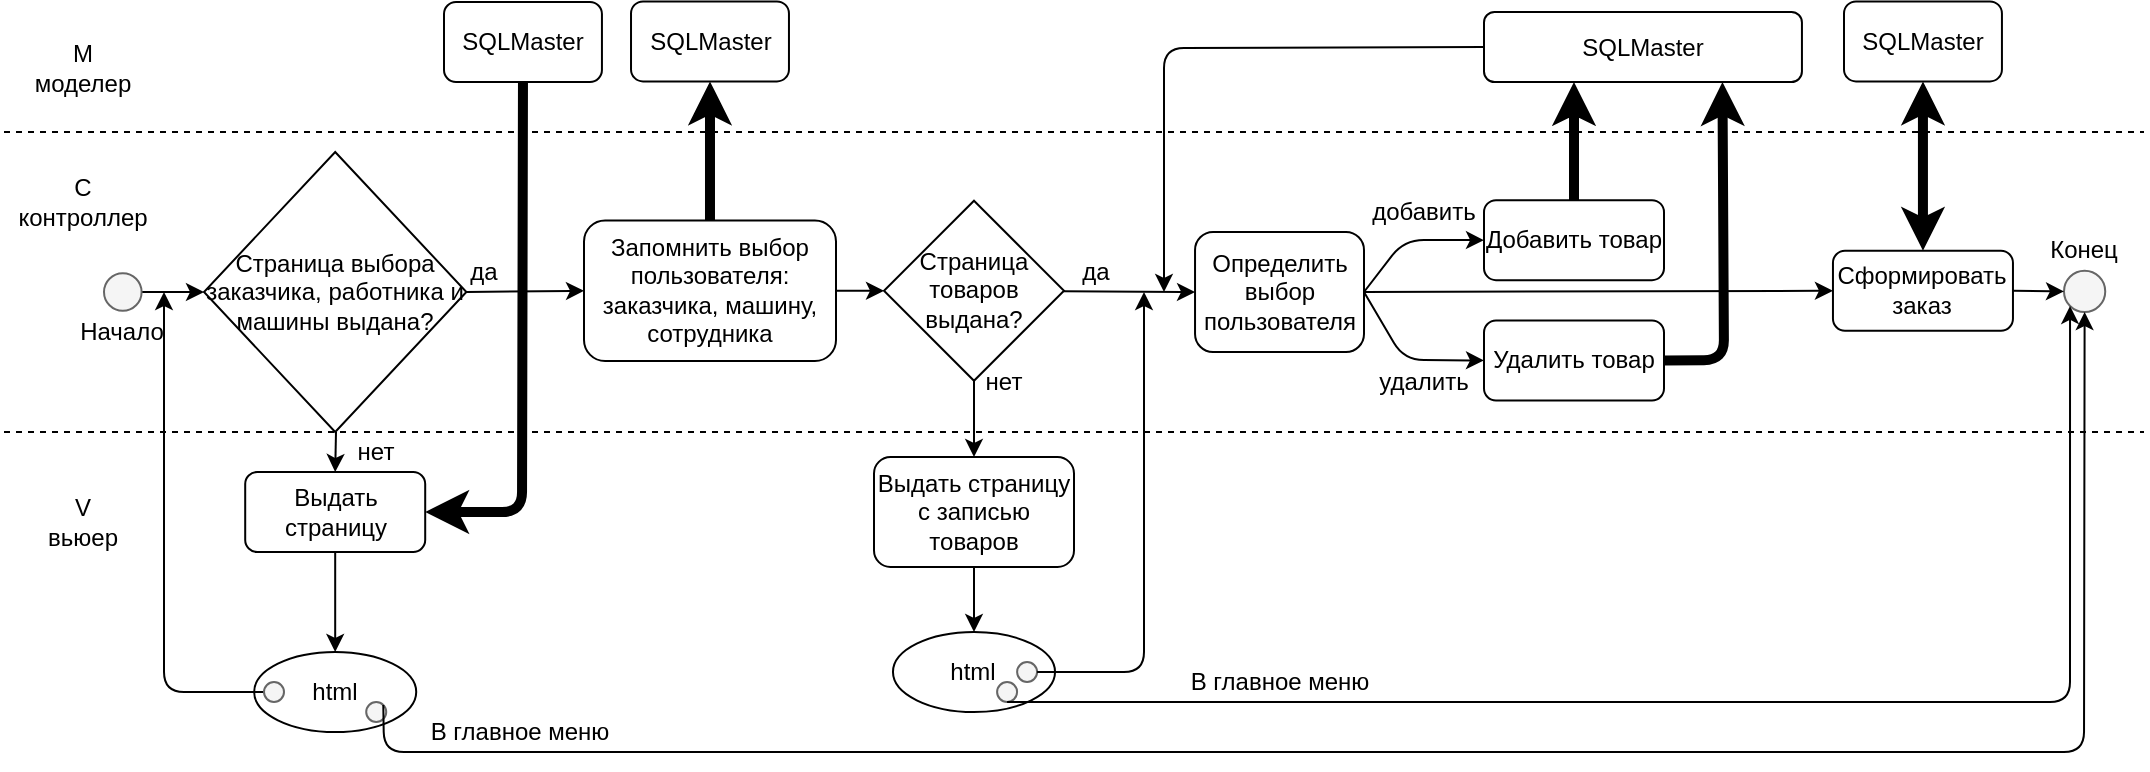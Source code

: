<mxfile version="13.7.9" type="device"><diagram id="rTUe9w88mgUJHTWcKj7y" name="Страница 1"><mxGraphModel dx="1185" dy="-484" grid="1" gridSize="10" guides="1" tooltips="1" connect="1" arrows="1" fold="1" page="1" pageScale="1" pageWidth="827" pageHeight="1169" math="0" shadow="0"><root><mxCell id="0"/><mxCell id="1" parent="0"/><mxCell id="slrU0ekha-w4FBrzWHli-32" value="Страница выбора заказчика, работника и машины выдана?" style="rhombus;whiteSpace=wrap;html=1;" parent="1" vertex="1"><mxGeometry x="170" y="1320" width="131.2" height="140" as="geometry"/></mxCell><mxCell id="slrU0ekha-w4FBrzWHli-33" value="" style="endArrow=classic;html=1;exitX=1;exitY=0.5;exitDx=0;exitDy=0;entryX=0;entryY=0.5;entryDx=0;entryDy=0;" parent="1" source="slrU0ekha-w4FBrzWHli-32" target="Iuo6xlQOHRElepasYd0M-29" edge="1"><mxGeometry width="50" height="50" relative="1" as="geometry"><mxPoint x="361.2" y="1390" as="sourcePoint"/><mxPoint x="380" y="1390" as="targetPoint"/></mxGeometry></mxCell><mxCell id="slrU0ekha-w4FBrzWHli-34" value="Выдать страницу" style="rounded=1;whiteSpace=wrap;html=1;" parent="1" vertex="1"><mxGeometry x="190.6" y="1480" width="90" height="40" as="geometry"/></mxCell><mxCell id="slrU0ekha-w4FBrzWHli-35" value="" style="endArrow=classic;html=1;entryX=0.5;entryY=0;entryDx=0;entryDy=0;" parent="1" target="slrU0ekha-w4FBrzWHli-34" edge="1"><mxGeometry width="50" height="50" relative="1" as="geometry"><mxPoint x="236" y="1460" as="sourcePoint"/><mxPoint x="538.8" y="1340" as="targetPoint"/></mxGeometry></mxCell><mxCell id="slrU0ekha-w4FBrzWHli-36" value="нет" style="text;html=1;strokeColor=none;fillColor=none;align=center;verticalAlign=middle;whiteSpace=wrap;rounded=0;" parent="1" vertex="1"><mxGeometry x="236.11" y="1460" width="40" height="20" as="geometry"/></mxCell><mxCell id="slrU0ekha-w4FBrzWHli-37" value="да" style="text;html=1;strokeColor=none;fillColor=none;align=center;verticalAlign=middle;whiteSpace=wrap;rounded=0;" parent="1" vertex="1"><mxGeometry x="290" y="1370" width="40" height="20" as="geometry"/></mxCell><mxCell id="slrU0ekha-w4FBrzWHli-38" value="" style="endArrow=classic;html=1;exitX=1;exitY=0.5;exitDx=0;exitDy=0;" parent="1" target="slrU0ekha-w4FBrzWHli-32" edge="1"><mxGeometry width="50" height="50" relative="1" as="geometry"><mxPoint x="138.8" y="1390" as="sourcePoint"/><mxPoint x="418.8" y="1290" as="targetPoint"/></mxGeometry></mxCell><mxCell id="slrU0ekha-w4FBrzWHli-39" value="" style="endArrow=none;dashed=1;html=1;" parent="1" edge="1"><mxGeometry width="50" height="50" relative="1" as="geometry"><mxPoint x="70" y="1460" as="sourcePoint"/><mxPoint x="1140" y="1460" as="targetPoint"/></mxGeometry></mxCell><mxCell id="slrU0ekha-w4FBrzWHli-40" value="" style="endArrow=none;dashed=1;html=1;" parent="1" edge="1"><mxGeometry width="50" height="50" relative="1" as="geometry"><mxPoint x="70" y="1310" as="sourcePoint"/><mxPoint x="1140" y="1310" as="targetPoint"/></mxGeometry></mxCell><mxCell id="slrU0ekha-w4FBrzWHli-41" value="Определить выбор пользователя" style="rounded=1;whiteSpace=wrap;html=1;" parent="1" vertex="1"><mxGeometry x="665.52" y="1360" width="84.48" height="60" as="geometry"/></mxCell><mxCell id="slrU0ekha-w4FBrzWHli-42" value="" style="ellipse;whiteSpace=wrap;html=1;aspect=fixed;fillColor=#f5f5f5;strokeColor=#666666;fontColor=#333333;" parent="1" vertex="1"><mxGeometry x="120" y="1380.6" width="18.8" height="18.8" as="geometry"/></mxCell><mxCell id="slrU0ekha-w4FBrzWHli-43" value="" style="ellipse;whiteSpace=wrap;html=1;aspect=fixed;fillColor=#f5f5f5;strokeColor=#666666;fontColor=#333333;" parent="1" vertex="1"><mxGeometry x="1100" y="1379.38" width="20.62" height="20.62" as="geometry"/></mxCell><mxCell id="slrU0ekha-w4FBrzWHli-44" value="SQLMaster" style="rounded=1;whiteSpace=wrap;html=1;" parent="1" vertex="1"><mxGeometry x="990.0" y="1244.69" width="78.97" height="40" as="geometry"/></mxCell><mxCell id="slrU0ekha-w4FBrzWHli-45" value="" style="endArrow=classic;startArrow=classic;html=1;strokeWidth=5;exitX=0.5;exitY=1;exitDx=0;exitDy=0;entryX=0.5;entryY=0;entryDx=0;entryDy=0;" parent="1" source="slrU0ekha-w4FBrzWHli-44" target="slrU0ekha-w4FBrzWHli-55" edge="1"><mxGeometry width="50" height="50" relative="1" as="geometry"><mxPoint x="1181.34" y="1489.69" as="sourcePoint"/><mxPoint x="1081.56" y="1359.69" as="targetPoint"/></mxGeometry></mxCell><mxCell id="slrU0ekha-w4FBrzWHli-47" value="html" style="ellipse;whiteSpace=wrap;html=1;" parent="1" vertex="1"><mxGeometry x="195.08" y="1570" width="81.03" height="40" as="geometry"/></mxCell><mxCell id="slrU0ekha-w4FBrzWHli-48" value="" style="endArrow=classic;html=1;exitX=0.5;exitY=1;exitDx=0;exitDy=0;" parent="1" source="slrU0ekha-w4FBrzWHli-34" target="slrU0ekha-w4FBrzWHli-47" edge="1"><mxGeometry width="50" height="50" relative="1" as="geometry"><mxPoint x="230.99" y="1555" as="sourcePoint"/><mxPoint x="341.99" y="1435" as="targetPoint"/></mxGeometry></mxCell><mxCell id="slrU0ekha-w4FBrzWHli-49" value="" style="endArrow=classic;html=1;strokeWidth=1;exitX=0.145;exitY=0.5;exitDx=0;exitDy=0;exitPerimeter=0;" parent="1" source="slrU0ekha-w4FBrzWHli-47" edge="1"><mxGeometry width="50" height="50" relative="1" as="geometry"><mxPoint x="124" y="1620" as="sourcePoint"/><mxPoint x="150" y="1390" as="targetPoint"/><Array as="points"><mxPoint x="150" y="1590"/></Array></mxGeometry></mxCell><mxCell id="slrU0ekha-w4FBrzWHli-55" value="Сформировать заказ" style="rounded=1;whiteSpace=wrap;html=1;" parent="1" vertex="1"><mxGeometry x="984.48" y="1369.38" width="90" height="40" as="geometry"/></mxCell><mxCell id="slrU0ekha-w4FBrzWHli-57" value="" style="endArrow=classic;html=1;exitX=1;exitY=0.5;exitDx=0;exitDy=0;entryX=0;entryY=0.5;entryDx=0;entryDy=0;" parent="1" source="slrU0ekha-w4FBrzWHli-55" target="slrU0ekha-w4FBrzWHli-43" edge="1"><mxGeometry width="50" height="50" relative="1" as="geometry"><mxPoint x="926.72" y="1414.69" as="sourcePoint"/><mxPoint x="976.72" y="1364.69" as="targetPoint"/></mxGeometry></mxCell><mxCell id="slrU0ekha-w4FBrzWHli-60" value="" style="endArrow=classic;html=1;exitX=1;exitY=0.5;exitDx=0;exitDy=0;entryX=0;entryY=0.5;entryDx=0;entryDy=0;" parent="1" source="slrU0ekha-w4FBrzWHli-41" target="Iuo6xlQOHRElepasYd0M-48" edge="1"><mxGeometry width="50" height="50" relative="1" as="geometry"><mxPoint x="950" y="1494.54" as="sourcePoint"/><mxPoint x="800" y="1395" as="targetPoint"/><Array as="points"><mxPoint x="770" y="1364"/></Array></mxGeometry></mxCell><mxCell id="slrU0ekha-w4FBrzWHli-62" value="" style="ellipse;whiteSpace=wrap;html=1;aspect=fixed;fillColor=#f5f5f5;strokeColor=#666666;fontColor=#333333;" parent="1" vertex="1"><mxGeometry x="200" y="1585" width="10" height="10" as="geometry"/></mxCell><mxCell id="Iuo6xlQOHRElepasYd0M-27" value="SQLMaster" style="rounded=1;whiteSpace=wrap;html=1;" parent="1" vertex="1"><mxGeometry x="290.0" y="1245" width="78.97" height="40" as="geometry"/></mxCell><mxCell id="Iuo6xlQOHRElepasYd0M-28" value="" style="endArrow=classic;html=1;exitX=0.5;exitY=1;exitDx=0;exitDy=0;entryX=1;entryY=0.5;entryDx=0;entryDy=0;strokeWidth=5;" parent="1" source="Iuo6xlQOHRElepasYd0M-27" target="slrU0ekha-w4FBrzWHli-34" edge="1"><mxGeometry width="50" height="50" relative="1" as="geometry"><mxPoint x="410" y="1450" as="sourcePoint"/><mxPoint x="460" y="1400" as="targetPoint"/><Array as="points"><mxPoint x="329" y="1500"/></Array></mxGeometry></mxCell><mxCell id="Iuo6xlQOHRElepasYd0M-29" value="Запомнить выбор пользователя: заказчика, машину, сотрудника" style="rounded=1;whiteSpace=wrap;html=1;" parent="1" vertex="1"><mxGeometry x="360" y="1354.23" width="126" height="70.31" as="geometry"/></mxCell><mxCell id="Iuo6xlQOHRElepasYd0M-30" value="SQLMaster" style="rounded=1;whiteSpace=wrap;html=1;" parent="1" vertex="1"><mxGeometry x="383.51" y="1244.69" width="78.97" height="40" as="geometry"/></mxCell><mxCell id="Iuo6xlQOHRElepasYd0M-32" value="" style="endArrow=classic;html=1;strokeWidth=5;entryX=0.5;entryY=1;entryDx=0;entryDy=0;exitX=0.5;exitY=0;exitDx=0;exitDy=0;" parent="1" source="Iuo6xlQOHRElepasYd0M-29" target="Iuo6xlQOHRElepasYd0M-30" edge="1"><mxGeometry width="50" height="50" relative="1" as="geometry"><mxPoint x="410" y="1430" as="sourcePoint"/><mxPoint x="460" y="1380" as="targetPoint"/></mxGeometry></mxCell><mxCell id="Iuo6xlQOHRElepasYd0M-33" value="" style="endArrow=classic;html=1;strokeWidth=1;exitX=1;exitY=0.5;exitDx=0;exitDy=0;entryX=0;entryY=0.5;entryDx=0;entryDy=0;" parent="1" source="Iuo6xlQOHRElepasYd0M-29" target="Iuo6xlQOHRElepasYd0M-34" edge="1"><mxGeometry width="50" height="50" relative="1" as="geometry"><mxPoint x="410" y="1430" as="sourcePoint"/><mxPoint x="510" y="1389" as="targetPoint"/></mxGeometry></mxCell><mxCell id="Iuo6xlQOHRElepasYd0M-34" value="Страница товаров выдана?" style="rhombus;whiteSpace=wrap;html=1;" parent="1" vertex="1"><mxGeometry x="510" y="1344.38" width="90" height="90" as="geometry"/></mxCell><mxCell id="Iuo6xlQOHRElepasYd0M-35" value="Выдать страницу с записью товаров" style="rounded=1;whiteSpace=wrap;html=1;" parent="1" vertex="1"><mxGeometry x="505" y="1472.5" width="100" height="55" as="geometry"/></mxCell><mxCell id="Iuo6xlQOHRElepasYd0M-36" value="" style="endArrow=classic;html=1;strokeWidth=1;exitX=0.5;exitY=1;exitDx=0;exitDy=0;entryX=0.5;entryY=0;entryDx=0;entryDy=0;" parent="1" source="Iuo6xlQOHRElepasYd0M-34" target="Iuo6xlQOHRElepasYd0M-35" edge="1"><mxGeometry width="50" height="50" relative="1" as="geometry"><mxPoint x="410" y="1410" as="sourcePoint"/><mxPoint x="460" y="1360" as="targetPoint"/></mxGeometry></mxCell><mxCell id="Iuo6xlQOHRElepasYd0M-37" value="html" style="ellipse;whiteSpace=wrap;html=1;" parent="1" vertex="1"><mxGeometry x="514.49" y="1560" width="81.03" height="40" as="geometry"/></mxCell><mxCell id="Iuo6xlQOHRElepasYd0M-38" value="" style="endArrow=classic;html=1;exitX=0.5;exitY=1;exitDx=0;exitDy=0;" parent="1" source="Iuo6xlQOHRElepasYd0M-35" target="Iuo6xlQOHRElepasYd0M-37" edge="1"><mxGeometry width="50" height="50" relative="1" as="geometry"><mxPoint x="245.6" y="1530" as="sourcePoint"/><mxPoint x="245.595" y="1580" as="targetPoint"/></mxGeometry></mxCell><mxCell id="Iuo6xlQOHRElepasYd0M-39" value="" style="ellipse;whiteSpace=wrap;html=1;aspect=fixed;fillColor=#f5f5f5;strokeColor=#666666;fontColor=#333333;" parent="1" vertex="1"><mxGeometry x="576.55" y="1575" width="10" height="10" as="geometry"/></mxCell><mxCell id="Iuo6xlQOHRElepasYd0M-42" value="нет" style="text;html=1;strokeColor=none;fillColor=none;align=center;verticalAlign=middle;whiteSpace=wrap;rounded=0;" parent="1" vertex="1"><mxGeometry x="549.65" y="1424.54" width="40" height="20" as="geometry"/></mxCell><mxCell id="Iuo6xlQOHRElepasYd0M-44" value="" style="endArrow=classic;html=1;strokeWidth=1;exitX=1;exitY=0.5;exitDx=0;exitDy=0;" parent="1" source="Iuo6xlQOHRElepasYd0M-39" edge="1"><mxGeometry width="50" height="50" relative="1" as="geometry"><mxPoint x="510" y="1470" as="sourcePoint"/><mxPoint x="640" y="1390" as="targetPoint"/><Array as="points"><mxPoint x="640" y="1580"/></Array></mxGeometry></mxCell><mxCell id="Iuo6xlQOHRElepasYd0M-45" value="" style="endArrow=classic;html=1;strokeWidth=1;entryX=0;entryY=0.5;entryDx=0;entryDy=0;" parent="1" source="Iuo6xlQOHRElepasYd0M-34" target="slrU0ekha-w4FBrzWHli-41" edge="1"><mxGeometry width="50" height="50" relative="1" as="geometry"><mxPoint x="510" y="1470" as="sourcePoint"/><mxPoint x="670" y="1390" as="targetPoint"/></mxGeometry></mxCell><mxCell id="Iuo6xlQOHRElepasYd0M-46" value="да" style="text;html=1;strokeColor=none;fillColor=none;align=center;verticalAlign=middle;whiteSpace=wrap;rounded=0;" parent="1" vertex="1"><mxGeometry x="595.52" y="1370" width="40" height="20" as="geometry"/></mxCell><mxCell id="Iuo6xlQOHRElepasYd0M-47" value="Начало" style="text;html=1;strokeColor=none;fillColor=none;align=center;verticalAlign=middle;whiteSpace=wrap;rounded=0;" parent="1" vertex="1"><mxGeometry x="109.4" y="1400" width="40" height="20" as="geometry"/></mxCell><mxCell id="Iuo6xlQOHRElepasYd0M-48" value="Добавить товар" style="rounded=1;whiteSpace=wrap;html=1;" parent="1" vertex="1"><mxGeometry x="810" y="1344.07" width="90" height="40" as="geometry"/></mxCell><mxCell id="Iuo6xlQOHRElepasYd0M-49" value="SQLMaster" style="rounded=1;whiteSpace=wrap;html=1;" parent="1" vertex="1"><mxGeometry x="810" y="1250" width="158.97" height="35" as="geometry"/></mxCell><mxCell id="Iuo6xlQOHRElepasYd0M-50" value="" style="endArrow=classic;html=1;strokeWidth=5;exitX=0.5;exitY=0;exitDx=0;exitDy=0;" parent="1" source="Iuo6xlQOHRElepasYd0M-48" edge="1"><mxGeometry width="50" height="50" relative="1" as="geometry"><mxPoint x="919" y="1370" as="sourcePoint"/><mxPoint x="855" y="1285" as="targetPoint"/></mxGeometry></mxCell><mxCell id="Iuo6xlQOHRElepasYd0M-51" value="Удалить товар" style="rounded=1;whiteSpace=wrap;html=1;" parent="1" vertex="1"><mxGeometry x="810" y="1404.23" width="90" height="40" as="geometry"/></mxCell><mxCell id="Iuo6xlQOHRElepasYd0M-52" value="добавить" style="text;html=1;strokeColor=none;fillColor=none;align=center;verticalAlign=middle;whiteSpace=wrap;rounded=0;" parent="1" vertex="1"><mxGeometry x="750" y="1340" width="60" height="20" as="geometry"/></mxCell><mxCell id="Iuo6xlQOHRElepasYd0M-53" value="" style="endArrow=classic;html=1;strokeWidth=1;exitX=1;exitY=0.5;exitDx=0;exitDy=0;entryX=0;entryY=0.5;entryDx=0;entryDy=0;" parent="1" source="slrU0ekha-w4FBrzWHli-41" target="Iuo6xlQOHRElepasYd0M-51" edge="1"><mxGeometry width="50" height="50" relative="1" as="geometry"><mxPoint x="720" y="1480" as="sourcePoint"/><mxPoint x="770" y="1430" as="targetPoint"/><Array as="points"><mxPoint x="770" y="1424"/></Array></mxGeometry></mxCell><mxCell id="Iuo6xlQOHRElepasYd0M-54" value="удалить" style="text;html=1;strokeColor=none;fillColor=none;align=center;verticalAlign=middle;whiteSpace=wrap;rounded=0;" parent="1" vertex="1"><mxGeometry x="755" y="1424.54" width="50" height="20" as="geometry"/></mxCell><mxCell id="Iuo6xlQOHRElepasYd0M-55" value="" style="endArrow=classic;html=1;strokeWidth=5;exitX=1;exitY=0.5;exitDx=0;exitDy=0;entryX=0.75;entryY=1;entryDx=0;entryDy=0;" parent="1" source="Iuo6xlQOHRElepasYd0M-51" target="Iuo6xlQOHRElepasYd0M-49" edge="1"><mxGeometry width="50" height="50" relative="1" as="geometry"><mxPoint x="720" y="1480" as="sourcePoint"/><mxPoint x="950" y="1310" as="targetPoint"/><Array as="points"><mxPoint x="930" y="1424"/></Array></mxGeometry></mxCell><mxCell id="Iuo6xlQOHRElepasYd0M-57" value="Конец" style="text;html=1;strokeColor=none;fillColor=none;align=center;verticalAlign=middle;whiteSpace=wrap;rounded=0;" parent="1" vertex="1"><mxGeometry x="1090.31" y="1359.38" width="40" height="20" as="geometry"/></mxCell><mxCell id="Iuo6xlQOHRElepasYd0M-58" value="" style="endArrow=classic;html=1;strokeWidth=1;exitX=1;exitY=0.5;exitDx=0;exitDy=0;entryX=0;entryY=0.5;entryDx=0;entryDy=0;" parent="1" source="slrU0ekha-w4FBrzWHli-41" target="slrU0ekha-w4FBrzWHli-55" edge="1"><mxGeometry width="50" height="50" relative="1" as="geometry"><mxPoint x="700" y="1500" as="sourcePoint"/><mxPoint x="750" y="1450" as="targetPoint"/></mxGeometry></mxCell><mxCell id="Iuo6xlQOHRElepasYd0M-59" value="M&lt;br&gt;моделер" style="text;html=1;align=center;verticalAlign=middle;resizable=0;points=[];autosize=1;" parent="1" vertex="1"><mxGeometry x="78.8" y="1262.5" width="60" height="30" as="geometry"/></mxCell><mxCell id="Iuo6xlQOHRElepasYd0M-60" value="C&lt;br&gt;контроллер" style="text;html=1;align=center;verticalAlign=middle;resizable=0;points=[];autosize=1;" parent="1" vertex="1"><mxGeometry x="68.8" y="1330" width="80" height="30" as="geometry"/></mxCell><mxCell id="Iuo6xlQOHRElepasYd0M-61" value="V&lt;br&gt;вьюер" style="text;html=1;align=center;verticalAlign=middle;resizable=0;points=[];autosize=1;" parent="1" vertex="1"><mxGeometry x="83.8" y="1490" width="50" height="30" as="geometry"/></mxCell><mxCell id="k3jDcCdhJTQmrWCDwvUY-1" value="" style="ellipse;whiteSpace=wrap;html=1;aspect=fixed;fillColor=#f5f5f5;strokeColor=#666666;fontColor=#333333;" vertex="1" parent="1"><mxGeometry x="251.11" y="1595" width="10" height="10" as="geometry"/></mxCell><mxCell id="k3jDcCdhJTQmrWCDwvUY-2" value="" style="ellipse;whiteSpace=wrap;html=1;aspect=fixed;fillColor=#f5f5f5;strokeColor=#666666;fontColor=#333333;" vertex="1" parent="1"><mxGeometry x="566.55" y="1585" width="10" height="10" as="geometry"/></mxCell><mxCell id="k3jDcCdhJTQmrWCDwvUY-3" value="" style="endArrow=classic;html=1;exitX=1;exitY=0;exitDx=0;exitDy=0;entryX=0.5;entryY=1;entryDx=0;entryDy=0;" edge="1" parent="1" source="k3jDcCdhJTQmrWCDwvUY-1" target="slrU0ekha-w4FBrzWHli-43"><mxGeometry width="50" height="50" relative="1" as="geometry"><mxPoint x="490" y="1600" as="sourcePoint"/><mxPoint x="1110" y="1596" as="targetPoint"/><Array as="points"><mxPoint x="260" y="1620"/><mxPoint x="610" y="1620"/><mxPoint x="1110" y="1620"/></Array></mxGeometry></mxCell><mxCell id="k3jDcCdhJTQmrWCDwvUY-4" value="" style="endArrow=classic;html=1;exitX=0.5;exitY=1;exitDx=0;exitDy=0;entryX=0;entryY=1;entryDx=0;entryDy=0;" edge="1" parent="1" source="k3jDcCdhJTQmrWCDwvUY-2" target="slrU0ekha-w4FBrzWHli-43"><mxGeometry width="50" height="50" relative="1" as="geometry"><mxPoint x="490" y="1600" as="sourcePoint"/><mxPoint x="1120" y="1440" as="targetPoint"/><Array as="points"><mxPoint x="1103" y="1595"/></Array></mxGeometry></mxCell><mxCell id="k3jDcCdhJTQmrWCDwvUY-9" value="В главное меню" style="text;html=1;strokeColor=none;fillColor=none;align=center;verticalAlign=middle;whiteSpace=wrap;rounded=0;" vertex="1" parent="1"><mxGeometry x="655.52" y="1575" width="104.48" height="20" as="geometry"/></mxCell><mxCell id="k3jDcCdhJTQmrWCDwvUY-10" value="В главное меню" style="text;html=1;strokeColor=none;fillColor=none;align=center;verticalAlign=middle;whiteSpace=wrap;rounded=0;" vertex="1" parent="1"><mxGeometry x="276.11" y="1600" width="104.48" height="20" as="geometry"/></mxCell><mxCell id="k3jDcCdhJTQmrWCDwvUY-11" value="" style="endArrow=classic;html=1;exitX=0;exitY=0.5;exitDx=0;exitDy=0;" edge="1" parent="1" source="Iuo6xlQOHRElepasYd0M-49"><mxGeometry width="50" height="50" relative="1" as="geometry"><mxPoint x="630" y="1440" as="sourcePoint"/><mxPoint x="650" y="1390" as="targetPoint"/><Array as="points"><mxPoint x="650" y="1268"/></Array></mxGeometry></mxCell></root></mxGraphModel></diagram></mxfile>